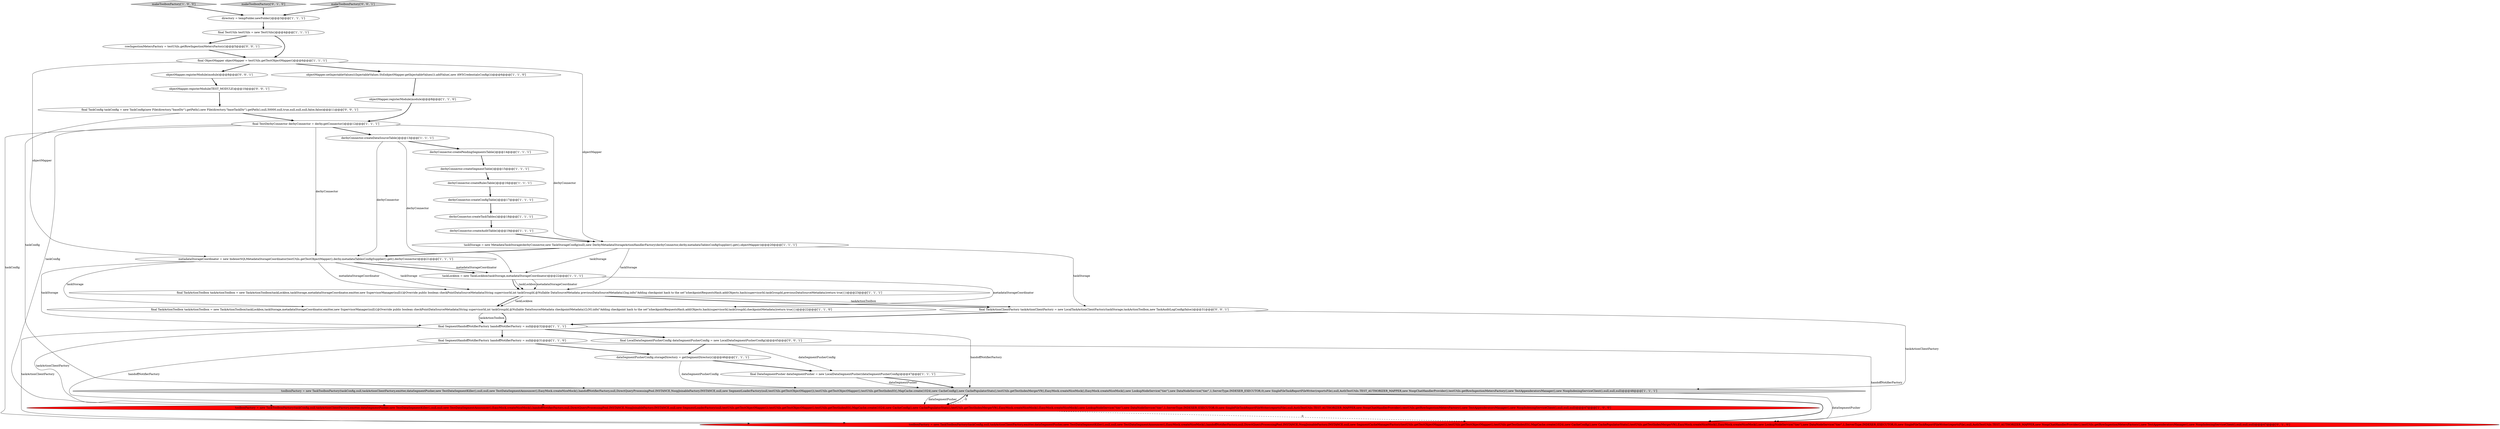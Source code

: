 digraph {
30 [style = filled, label = "rowIngestionMetersFactory = testUtils.getRowIngestionMetersFactory()@@@5@@@['0', '0', '1']", fillcolor = white, shape = ellipse image = "AAA0AAABBB3BBB"];
18 [style = filled, label = "derbyConnector.createAuditTable()@@@19@@@['1', '1', '1']", fillcolor = white, shape = ellipse image = "AAA0AAABBB1BBB"];
11 [style = filled, label = "taskLockbox = new TaskLockbox(taskStorage,metadataStorageCoordinator)@@@22@@@['1', '1', '1']", fillcolor = white, shape = ellipse image = "AAA0AAABBB1BBB"];
17 [style = filled, label = "objectMapper.setInjectableValues(((InjectableValues.Std)objectMapper.getInjectableValues()).addValue(,new AWSCredentialsConfig()))@@@6@@@['1', '1', '0']", fillcolor = white, shape = ellipse image = "AAA0AAABBB1BBB"];
32 [style = filled, label = "final TaskConfig taskConfig = new TaskConfig(new File(directory,\"baseDir\").getPath(),new File(directory,\"baseTaskDir\").getPath(),null,50000,null,true,null,null,null,false,false)@@@11@@@['0', '0', '1']", fillcolor = white, shape = ellipse image = "AAA0AAABBB3BBB"];
6 [style = filled, label = "final DataSegmentPusher dataSegmentPusher = new LocalDataSegmentPusher(dataSegmentPusherConfig)@@@47@@@['1', '1', '1']", fillcolor = white, shape = ellipse image = "AAA0AAABBB1BBB"];
1 [style = filled, label = "final SegmentHandoffNotifierFactory handoffNotifierFactory = null@@@31@@@['1', '1', '0']", fillcolor = white, shape = ellipse image = "AAA0AAABBB1BBB"];
22 [style = filled, label = "dataSegmentPusherConfig.storageDirectory = getSegmentDirectory()@@@46@@@['1', '1', '1']", fillcolor = white, shape = ellipse image = "AAA0AAABBB1BBB"];
24 [style = filled, label = "makeToolboxFactory['1', '0', '0']", fillcolor = lightgray, shape = diamond image = "AAA0AAABBB1BBB"];
5 [style = filled, label = "taskStorage = new MetadataTaskStorage(derbyConnector,new TaskStorageConfig(null),new DerbyMetadataStorageActionHandlerFactory(derbyConnector,derby.metadataTablesConfigSupplier().get(),objectMapper))@@@20@@@['1', '1', '1']", fillcolor = white, shape = ellipse image = "AAA0AAABBB1BBB"];
3 [style = filled, label = "final ObjectMapper objectMapper = testUtils.getTestObjectMapper()@@@6@@@['1', '1', '1']", fillcolor = white, shape = ellipse image = "AAA0AAABBB1BBB"];
25 [style = filled, label = "makeToolboxFactory['0', '1', '0']", fillcolor = lightgray, shape = diamond image = "AAA0AAABBB2BBB"];
29 [style = filled, label = "final LocalDataSegmentPusherConfig dataSegmentPusherConfig = new LocalDataSegmentPusherConfig()@@@45@@@['0', '0', '1']", fillcolor = white, shape = ellipse image = "AAA0AAABBB3BBB"];
8 [style = filled, label = "final TestUtils testUtils = new TestUtils()@@@4@@@['1', '1', '1']", fillcolor = white, shape = ellipse image = "AAA0AAABBB1BBB"];
9 [style = filled, label = "derbyConnector.createSegmentTable()@@@15@@@['1', '1', '1']", fillcolor = white, shape = ellipse image = "AAA0AAABBB1BBB"];
14 [style = filled, label = "derbyConnector.createConfigTable()@@@17@@@['1', '1', '1']", fillcolor = white, shape = ellipse image = "AAA0AAABBB1BBB"];
12 [style = filled, label = "directory = tempFolder.newFolder()@@@3@@@['1', '1', '1']", fillcolor = white, shape = ellipse image = "AAA0AAABBB1BBB"];
21 [style = filled, label = "final SegmentHandoffNotifierFactory handoffNotifierFactory = null@@@32@@@['1', '1', '1']", fillcolor = white, shape = ellipse image = "AAA0AAABBB1BBB"];
13 [style = filled, label = "toolboxFactory = new TaskToolboxFactory(taskConfig,null,taskActionClientFactory,emitter,dataSegmentPusher,new TestDataSegmentKiller(),null,null,new TestDataSegmentAnnouncer(),EasyMock.createNiceMock(),handoffNotifierFactory,null,DirectQueryProcessingPool.INSTANCE,NoopJoinableFactory.INSTANCE,null,new SegmentLoaderFactory(null,testUtils.getTestObjectMapper()),testUtils.getTestObjectMapper(),testUtils.getTestIndexIO(),MapCache.create(1024),new CacheConfig(),new CachePopulatorStats(),testUtils.getTestIndexMergerV9(),EasyMock.createNiceMock(),EasyMock.createNiceMock(),new LookupNodeService(\"tier\"),new DataNodeService(\"tier\",1,ServerType.INDEXER_EXECUTOR,0),new SingleFileTaskReportFileWriter(reportsFile),null,AuthTestUtils.TEST_AUTHORIZER_MAPPER,new NoopChatHandlerProvider(),testUtils.getRowIngestionMetersFactory(),new TestAppenderatorsManager(),new NoopIndexingServiceClient(),null,null,null)@@@48@@@['1', '1', '1']", fillcolor = lightgray, shape = ellipse image = "AAA0AAABBB1BBB"];
23 [style = filled, label = "final TestDerbyConnector derbyConnector = derby.getConnector()@@@12@@@['1', '1', '1']", fillcolor = white, shape = ellipse image = "AAA0AAABBB1BBB"];
2 [style = filled, label = "derbyConnector.createDataSourceTable()@@@13@@@['1', '1', '1']", fillcolor = white, shape = ellipse image = "AAA0AAABBB1BBB"];
31 [style = filled, label = "objectMapper.registerModule(module)@@@8@@@['0', '0', '1']", fillcolor = white, shape = ellipse image = "AAA0AAABBB3BBB"];
7 [style = filled, label = "derbyConnector.createPendingSegmentsTable()@@@14@@@['1', '1', '1']", fillcolor = white, shape = ellipse image = "AAA0AAABBB1BBB"];
10 [style = filled, label = "metadataStorageCoordinator = new IndexerSQLMetadataStorageCoordinator(testUtils.getTestObjectMapper(),derby.metadataTablesConfigSupplier().get(),derbyConnector)@@@21@@@['1', '1', '1']", fillcolor = white, shape = ellipse image = "AAA0AAABBB1BBB"];
15 [style = filled, label = "derbyConnector.createTaskTables()@@@18@@@['1', '1', '1']", fillcolor = white, shape = ellipse image = "AAA0AAABBB1BBB"];
33 [style = filled, label = "makeToolboxFactory['0', '0', '1']", fillcolor = lightgray, shape = diamond image = "AAA0AAABBB3BBB"];
0 [style = filled, label = "final TaskActionToolbox taskActionToolbox = new TaskActionToolbox(taskLockbox,taskStorage,metadataStorageCoordinator,emitter,new SupervisorManager(null){@Override public boolean checkPointDataSourceMetadata(String supervisorId,int taskGroupId,@Nullable DataSourceMetadata checkpointMetadata){LOG.info(\"Adding checkpoint hash to the set\")checkpointRequestsHash.add(Objects.hash(supervisorId,taskGroupId,checkpointMetadata))return true}})@@@22@@@['1', '1', '0']", fillcolor = white, shape = ellipse image = "AAA0AAABBB1BBB"];
4 [style = filled, label = "toolboxFactory = new TaskToolboxFactory(taskConfig,null,taskActionClientFactory,emitter,dataSegmentPusher,new TestDataSegmentKiller(),null,null,new TestDataSegmentAnnouncer(),EasyMock.createNiceMock(),handoffNotifierFactory,null,DirectQueryProcessingPool.INSTANCE,NoopJoinableFactory.INSTANCE,null,new SegmentLoaderFactory(null,testUtils.getTestObjectMapper()),testUtils.getTestObjectMapper(),testUtils.getTestIndexIO(),MapCache.create(1024),new CacheConfig(),new CachePopulatorStats(),testUtils.getTestIndexMergerV9(),EasyMock.createNiceMock(),EasyMock.createNiceMock(),new LookupNodeService(\"tier\"),new DataNodeService(\"tier\",1,ServerType.INDEXER_EXECUTOR,0),new SingleFileTaskReportFileWriter(reportsFile),null,AuthTestUtils.TEST_AUTHORIZER_MAPPER,new NoopChatHandlerProvider(),testUtils.getRowIngestionMetersFactory(),new TestAppenderatorsManager(),new NoopIndexingServiceClient(),null,null,null)@@@47@@@['1', '0', '0']", fillcolor = red, shape = ellipse image = "AAA1AAABBB1BBB"];
27 [style = filled, label = "objectMapper.registerModule(TEST_MODULE)@@@10@@@['0', '0', '1']", fillcolor = white, shape = ellipse image = "AAA0AAABBB3BBB"];
26 [style = filled, label = "toolboxFactory = new TaskToolboxFactory(taskConfig,null,taskActionClientFactory,emitter,dataSegmentPusher,new TestDataSegmentKiller(),null,null,new TestDataSegmentAnnouncer(),EasyMock.createNiceMock(),handoffNotifierFactory,null,DirectQueryProcessingPool.INSTANCE,NoopJoinableFactory.INSTANCE,null,new SegmentCacheManagerFactory(testUtils.getTestObjectMapper()),testUtils.getTestObjectMapper(),testUtils.getTestIndexIO(),MapCache.create(1024),new CacheConfig(),new CachePopulatorStats(),testUtils.getTestIndexMergerV9(),EasyMock.createNiceMock(),EasyMock.createNiceMock(),new LookupNodeService(\"tier\"),new DataNodeService(\"tier\",1,ServerType.INDEXER_EXECUTOR,0),new SingleFileTaskReportFileWriter(reportsFile),null,AuthTestUtils.TEST_AUTHORIZER_MAPPER,new NoopChatHandlerProvider(),testUtils.getRowIngestionMetersFactory(),new TestAppenderatorsManager(),new NoopIndexingServiceClient(),null,null,null)@@@47@@@['0', '1', '0']", fillcolor = red, shape = ellipse image = "AAA1AAABBB2BBB"];
20 [style = filled, label = "derbyConnector.createRulesTable()@@@16@@@['1', '1', '1']", fillcolor = white, shape = ellipse image = "AAA0AAABBB1BBB"];
16 [style = filled, label = "final TaskActionToolbox taskActionToolbox = new TaskActionToolbox(taskLockbox,taskStorage,metadataStorageCoordinator,emitter,new SupervisorManager(null){@Override public boolean checkPointDataSourceMetadata(String supervisorId,int taskGroupId,@Nullable DataSourceMetadata previousDataSourceMetadata){log.info(\"Adding checkpoint hash to the set\")checkpointRequestsHash.add(Objects.hash(supervisorId,taskGroupId,previousDataSourceMetadata))return true}})@@@23@@@['1', '1', '1']", fillcolor = white, shape = ellipse image = "AAA0AAABBB1BBB"];
28 [style = filled, label = "final TaskActionClientFactory taskActionClientFactory = new LocalTaskActionClientFactory(taskStorage,taskActionToolbox,new TaskAuditLogConfig(false))@@@31@@@['0', '0', '1']", fillcolor = white, shape = ellipse image = "AAA0AAABBB3BBB"];
19 [style = filled, label = "objectMapper.registerModule(module)@@@8@@@['1', '1', '0']", fillcolor = white, shape = ellipse image = "AAA0AAABBB1BBB"];
11->16 [style = bold, label=""];
5->10 [style = bold, label=""];
8->30 [style = bold, label=""];
13->4 [style = solid, label="dataSegmentPusher"];
24->12 [style = bold, label=""];
16->0 [style = bold, label=""];
27->32 [style = bold, label=""];
11->16 [style = solid, label="taskLockbox"];
21->13 [style = solid, label="handoffNotifierFactory"];
32->23 [style = bold, label=""];
32->13 [style = solid, label="taskConfig"];
13->26 [style = solid, label="dataSegmentPusher"];
21->26 [style = solid, label="taskActionClientFactory"];
5->28 [style = solid, label="taskStorage"];
29->6 [style = solid, label="dataSegmentPusherConfig"];
3->31 [style = bold, label=""];
23->5 [style = solid, label="derbyConnector"];
8->3 [style = bold, label=""];
10->11 [style = solid, label="metadataStorageCoordinator"];
16->28 [style = solid, label="taskActionToolbox"];
1->4 [style = solid, label="handoffNotifierFactory"];
3->5 [style = solid, label="objectMapper"];
9->20 [style = bold, label=""];
20->14 [style = bold, label=""];
22->13 [style = solid, label="dataSegmentPusherConfig"];
0->21 [style = bold, label=""];
4->26 [style = dashed, label="0"];
2->11 [style = solid, label="derbyConnector"];
5->16 [style = solid, label="taskStorage"];
33->12 [style = bold, label=""];
10->0 [style = solid, label="taskStorage"];
21->4 [style = solid, label="taskActionClientFactory"];
15->18 [style = bold, label=""];
5->11 [style = solid, label="taskStorage"];
17->19 [style = bold, label=""];
6->13 [style = solid, label="dataSegmentPusher"];
1->22 [style = bold, label=""];
23->4 [style = solid, label="taskConfig"];
7->9 [style = bold, label=""];
28->13 [style = solid, label="taskActionClientFactory"];
23->26 [style = solid, label="taskConfig"];
10->16 [style = solid, label="taskStorage"];
11->0 [style = solid, label="metadataStorageCoordinator"];
28->21 [style = bold, label=""];
21->29 [style = bold, label=""];
16->28 [style = bold, label=""];
31->27 [style = bold, label=""];
30->3 [style = bold, label=""];
25->12 [style = bold, label=""];
13->26 [style = bold, label=""];
1->26 [style = solid, label="handoffNotifierFactory"];
12->8 [style = bold, label=""];
23->10 [style = solid, label="derbyConnector"];
19->23 [style = bold, label=""];
18->5 [style = bold, label=""];
6->13 [style = bold, label=""];
21->1 [style = bold, label=""];
3->10 [style = solid, label="objectMapper"];
2->10 [style = solid, label="derbyConnector"];
3->17 [style = bold, label=""];
10->16 [style = solid, label="metadataStorageCoordinator"];
14->15 [style = bold, label=""];
23->2 [style = bold, label=""];
2->7 [style = bold, label=""];
29->22 [style = bold, label=""];
0->21 [style = solid, label="taskActionToolbox"];
4->13 [style = dashed, label="0"];
16->0 [style = solid, label="taskLockbox"];
11->16 [style = solid, label="metadataStorageCoordinator"];
13->4 [style = bold, label=""];
10->21 [style = solid, label="taskStorage"];
22->6 [style = bold, label=""];
10->11 [style = bold, label=""];
}

